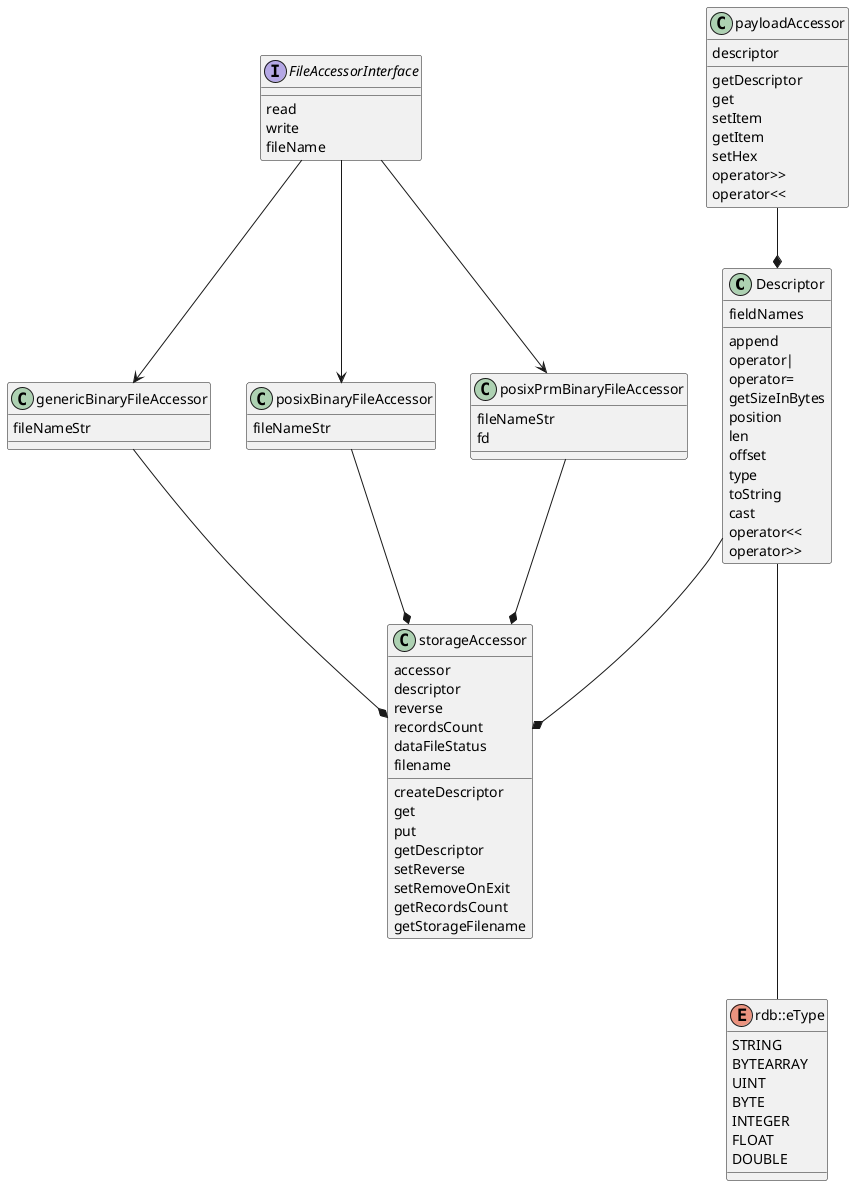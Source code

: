 @startuml

class Descriptor {
    {field} fieldNames

    {method} append
    {method} operator|
    {method} operator=
    {method} getSizeInBytes
    {method} position
    {method} len
    {method} offset
    {method} type
    {method} toString
    {method} cast
    {method} operator<<
    {method} operator>>
}

class genericBinaryFileAccessor {
    {field} fileNameStr
}


class posixBinaryFileAccessor {
    {field} fileNameStr
}

class posixPrmBinaryFileAccessor {
    {field} fileNameStr
    {field} fd
}


interface FileAccessorInterface {
    {method} read
    {method} write
    {method} fileName
}

class payloadAccessor {
    {field} descriptor

    {method} getDescriptor
    {method} get
    {method} setItem
    {method} getItem
    {method} setHex
    {method} operator>>
    {method} operator<<
}

class storageAccessor {
    {field} accessor
    {field} descriptor
    {field} reverse
    {field} recordsCount
    {field} dataFileStatus
    {field} filename

    {method} createDescriptor
    {method} get
    {method} put
    {method} getDescriptor
    {method} setReverse
    {method} setRemoveOnExit
    {method} getRecordsCount
    {method} getStorageFilename
}

enum rdb::eType {
    STRING
    BYTEARRAY
    UINT
    BYTE
    INTEGER
    FLOAT
    DOUBLE
}

FileAccessorInterface --> genericBinaryFileAccessor
FileAccessorInterface --> posixBinaryFileAccessor
FileAccessorInterface --> posixPrmBinaryFileAccessor

genericBinaryFileAccessor --* storageAccessor
posixBinaryFileAccessor --* storageAccessor
posixPrmBinaryFileAccessor --* storageAccessor

Descriptor --* storageAccessor

Descriptor --- rdb::eType

payloadAccessor --* Descriptor

@enduml